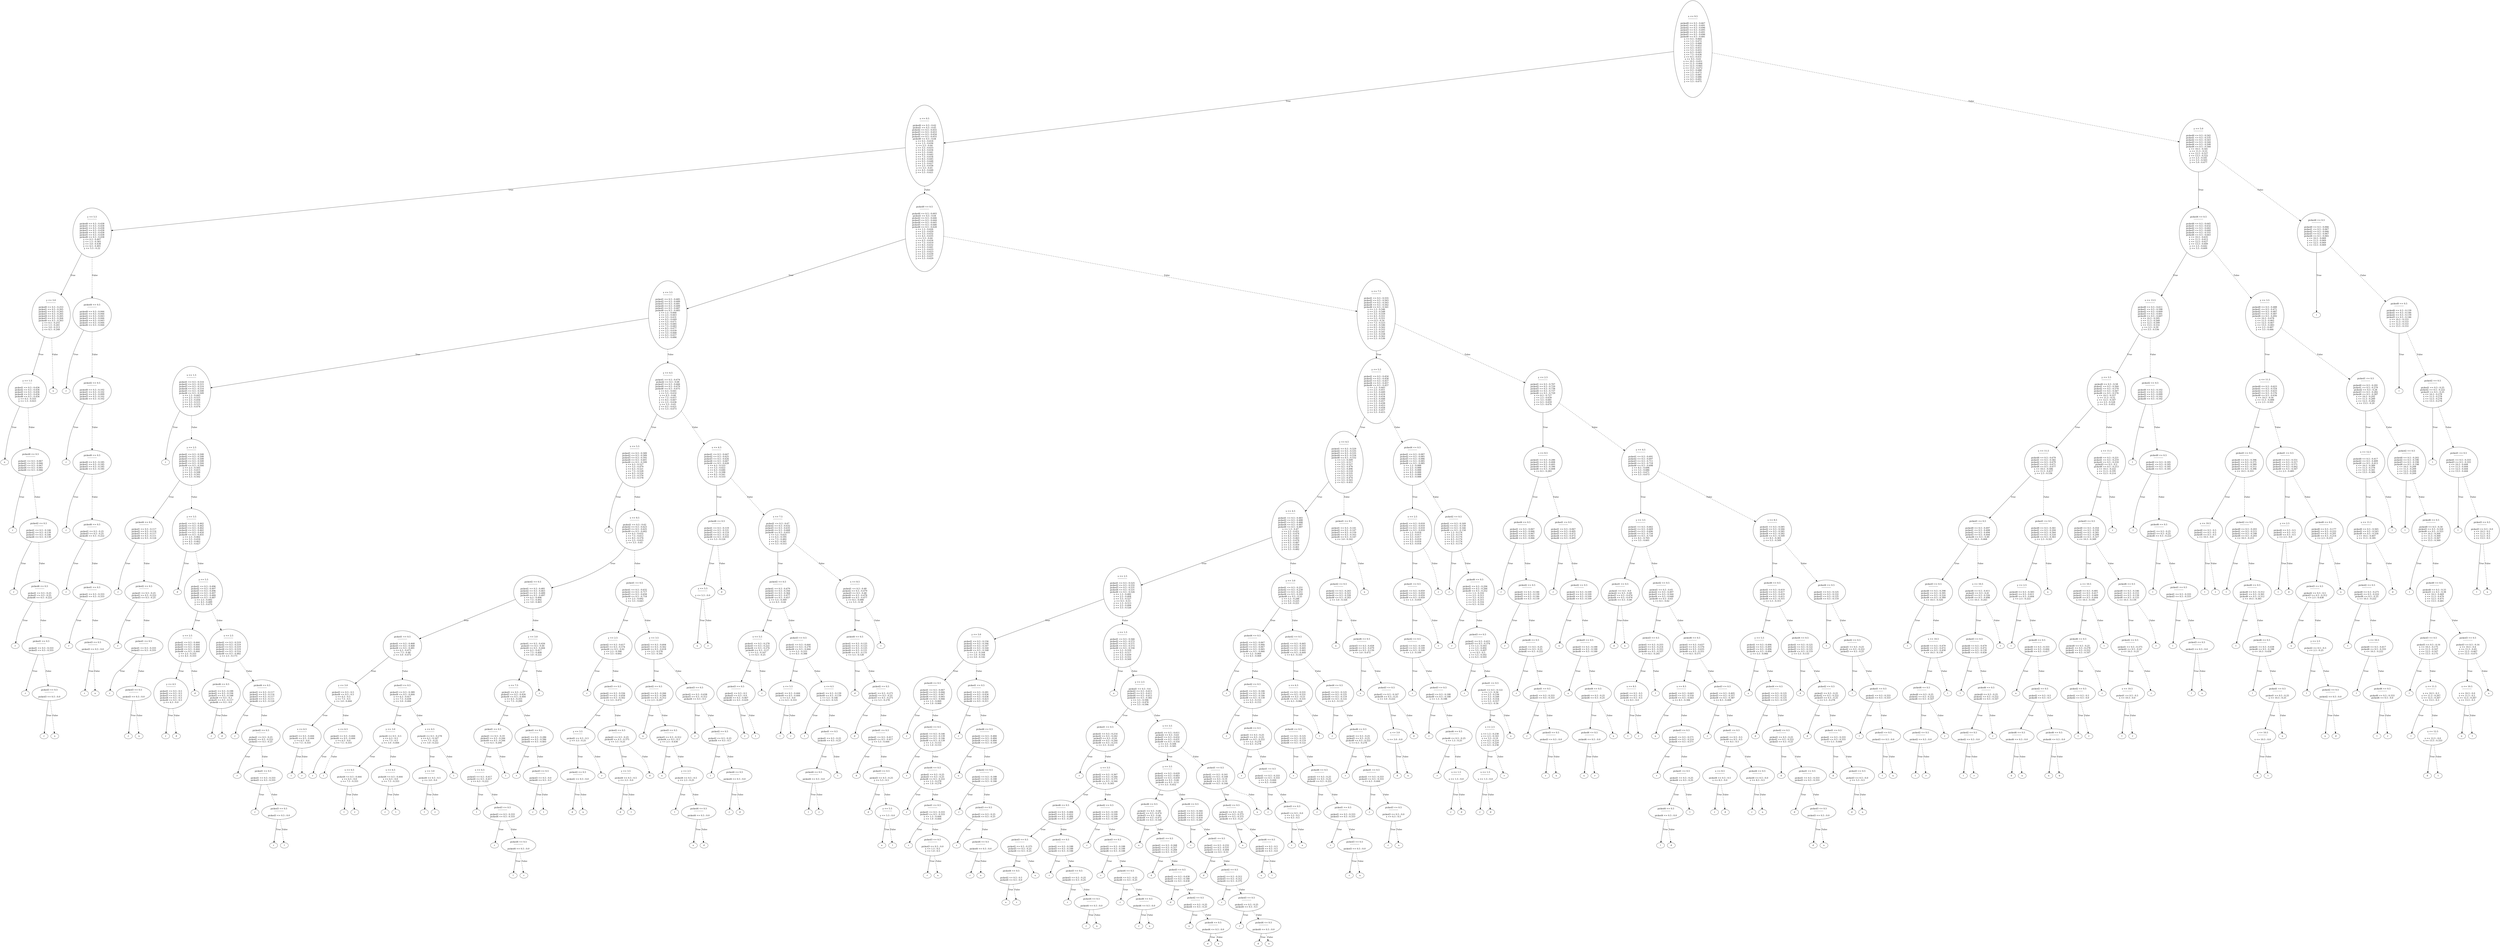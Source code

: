 digraph {
0 [label="x <= 9.5
--------------

picked0 <= 0.5 : 0.667
picked1 <= 0.5 : 0.691
picked2 <= 0.5 : 0.696
picked3 <= 0.5 : 0.695
picked4 <= 0.5 : 0.691
picked5 <= 0.5 : 0.696
picked6 <= 0.5 : 0.681
x <= 0.5 : 0.664
x <= 1.5 : 0.672
x <= 2.5 : 0.666
x <= 3.5 : 0.652
x <= 4.5 : 0.651
x <= 5.5 : 0.655
x <= 6.5 : 0.645
x <= 7.5 : 0.636
x <= 8.5 : 0.631
x <= 9.5 : 0.63
x <= 10.5 : 0.651
x <= 11.5 : 0.664
x <= 12.5 : 0.665
x <= 13.5 : 0.672
y <= 0.5 : 0.688
y <= 1.5 : 0.672
y <= 2.5 : 0.681
y <= 3.5 : 0.686
y <= 4.5 : 0.691
y <= 5.5 : 0.675"];
1 [label="x <= 0.5
--------------

picked0 <= 0.5 : 0.62
picked1 <= 0.5 : 0.65
picked2 <= 0.5 : 0.655
picked3 <= 0.5 : 0.653
picked4 <= 0.5 : 0.654
picked5 <= 0.5 : 0.655
picked6 <= 0.5 : 0.64
x <= 0.5 : 0.618
x <= 1.5 : 0.636
x <= 2.5 : 0.64
x <= 3.5 : 0.633
x <= 4.5 : 0.634
x <= 5.5 : 0.641
x <= 6.5 : 0.642
x <= 7.5 : 0.634
x <= 8.5 : 0.645
y <= 0.5 : 0.648
y <= 1.5 : 0.627
y <= 2.5 : 0.638
y <= 3.5 : 0.65
y <= 4.5 : 0.648
y <= 5.5 : 0.621"];
2 [label="y <= 5.5
--------------

picked0 <= 0.5 : 0.438
picked1 <= 0.5 : 0.438
picked2 <= 0.5 : 0.438
picked3 <= 0.5 : 0.438
picked4 <= 0.5 : 0.438
picked5 <= 0.5 : 0.438
picked6 <= 0.5 : 0.438
y <= 0.5 : 0.407
y <= 1.5 : 0.365
y <= 3.0 : 0.438
y <= 4.5 : 0.401
y <= 5.5 : 0.22"];
3 [label="y <= 3.0
--------------

picked0 <= 0.5 : 0.253
picked1 <= 0.5 : 0.265
picked2 <= 0.5 : 0.265
picked3 <= 0.5 : 0.265
picked4 <= 0.5 : 0.265
picked5 <= 0.5 : 0.264
picked6 <= 0.5 : 0.263
y <= 0.5 : 0.255
y <= 1.5 : 0.241
y <= 3.0 : 0.213
y <= 4.5 : 0.248"];
4 [label="y <= 1.5
--------------

picked1 <= 0.5 : 0.436
picked2 <= 0.5 : 0.436
picked3 <= 0.5 : 0.436
picked4 <= 0.5 : 0.436
picked6 <= 0.5 : 0.436
y <= 0.5 : 0.333
y <= 1.5 : 0.023"];
5 [label="u"];
4 -> 5 [label="True"];
6 [label="picked4 <= 0.5
--------------

picked1 <= 0.5 : 0.067
picked2 <= 0.5 : 0.066
picked3 <= 0.5 : 0.067
picked4 <= 0.5 : 0.065
picked6 <= 0.5 : 0.066"];
7 [label="r"];
6 -> 7 [label="True"];
8 [label="picked2 <= 0.5
--------------

picked1 <= 0.5 : 0.146
picked2 <= 0.5 : 0.139
picked3 <= 0.5 : 0.146
picked6 <= 0.5 : 0.139"];
9 [label="r"];
8 -> 9 [label="True"];
10 [label="picked6 <= 0.5
--------------

picked1 <= 0.5 : 0.25
picked3 <= 0.5 : 0.25
picked6 <= 0.5 : 0.222"];
11 [label="r"];
10 -> 11 [label="True"];
12 [label="picked1 <= 0.5
--------------

picked1 <= 0.5 : 0.333
picked3 <= 0.5 : 0.333"];
13 [label="r"];
12 -> 13 [label="True"];
14 [label="picked3 <= 0.5
--------------

picked3 <= 0.5 : 0.0"];
15 [label="r"];
14 -> 15 [label="True"];
16 [label="u"];
14 -> 16 [style="dashed", label="False"];
12 -> 14 [style="dashed", label="False"];
10 -> 12 [style="dashed", label="False"];
8 -> 10 [style="dashed", label="False"];
6 -> 8 [style="dashed", label="False"];
4 -> 6 [style="dashed", label="False"];
3 -> 4 [label="True"];
17 [label="u"];
3 -> 17 [style="dashed", label="False"];
2 -> 3 [label="True"];
18 [label="picked4 <= 0.5
--------------

picked0 <= 0.5 : 0.044
picked1 <= 0.5 : 0.044
picked2 <= 0.5 : 0.043
picked3 <= 0.5 : 0.044
picked4 <= 0.5 : 0.043
picked5 <= 0.5 : 0.044
picked6 <= 0.5 : 0.044"];
19 [label="r"];
18 -> 19 [label="True"];
20 [label="picked2 <= 0.5
--------------

picked0 <= 0.5 : 0.102
picked1 <= 0.5 : 0.102
picked2 <= 0.5 : 0.099
picked3 <= 0.5 : 0.102
picked6 <= 0.5 : 0.102"];
21 [label="r"];
20 -> 21 [label="True"];
22 [label="picked0 <= 0.5
--------------

picked0 <= 0.5 : 0.185
picked1 <= 0.5 : 0.185
picked3 <= 0.5 : 0.185
picked6 <= 0.5 : 0.185"];
23 [label="r"];
22 -> 23 [label="True"];
24 [label="picked6 <= 0.5
--------------

picked1 <= 0.5 : 0.25
picked3 <= 0.5 : 0.25
picked6 <= 0.5 : 0.222"];
25 [label="r"];
24 -> 25 [label="True"];
26 [label="picked1 <= 0.5
--------------

picked1 <= 0.5 : 0.333
picked3 <= 0.5 : 0.333"];
27 [label="r"];
26 -> 27 [label="True"];
28 [label="picked3 <= 0.5
--------------

picked3 <= 0.5 : 0.0"];
29 [label="r"];
28 -> 29 [label="True"];
30 [label="u"];
28 -> 30 [style="dashed", label="False"];
26 -> 28 [style="dashed", label="False"];
24 -> 26 [style="dashed", label="False"];
22 -> 24 [style="dashed", label="False"];
20 -> 22 [style="dashed", label="False"];
18 -> 20 [style="dashed", label="False"];
2 -> 18 [style="dashed", label="False"];
1 -> 2 [label="True"];
31 [label="picked0 <= 0.5
--------------

picked0 <= 0.5 : 0.603
picked1 <= 0.5 : 0.64
picked2 <= 0.5 : 0.646
picked3 <= 0.5 : 0.644
picked4 <= 0.5 : 0.645
picked5 <= 0.5 : 0.646
picked6 <= 0.5 : 0.628
x <= 1.5 : 0.626
x <= 2.5 : 0.629
x <= 3.5 : 0.632
x <= 4.5 : 0.635
x <= 5.5 : 0.64
x <= 6.5 : 0.634
x <= 7.5 : 0.619
x <= 8.5 : 0.632
y <= 0.5 : 0.641
y <= 1.5 : 0.633
y <= 2.5 : 0.623
y <= 3.5 : 0.639
y <= 4.5 : 0.637
y <= 5.5 : 0.629"];
32 [label="x <= 3.5
--------------

picked1 <= 0.5 : 0.685
picked2 <= 0.5 : 0.689
picked3 <= 0.5 : 0.681
picked4 <= 0.5 : 0.689
picked5 <= 0.5 : 0.687
picked6 <= 0.5 : 0.683
x <= 1.5 : 0.666
x <= 2.5 : 0.663
x <= 3.5 : 0.631
x <= 4.5 : 0.649
x <= 5.5 : 0.671
x <= 6.5 : 0.685
x <= 7.5 : 0.683
x <= 8.5 : 0.677
y <= 2.5 : 0.639
y <= 3.5 : 0.668
y <= 4.5 : 0.657
y <= 5.5 : 0.684"];
33 [label="x <= 1.5
--------------

picked1 <= 0.5 : 0.514
picked2 <= 0.5 : 0.515
picked3 <= 0.5 : 0.514
picked4 <= 0.5 : 0.514
picked5 <= 0.5 : 0.508
picked6 <= 0.5 : 0.509
x <= 1.5 : 0.443
x <= 2.5 : 0.515
y <= 2.5 : 0.456
y <= 3.5 : 0.515
y <= 4.5 : 0.515
y <= 5.5 : 0.474"];
34 [label="r"];
33 -> 34 [label="True"];
35 [label="y <= 2.5
--------------

picked1 <= 0.5 : 0.508
picked2 <= 0.5 : 0.508
picked3 <= 0.5 : 0.508
picked4 <= 0.5 : 0.508
picked5 <= 0.5 : 0.504
picked6 <= 0.5 : 0.504
x <= 2.5 : 0.503
y <= 2.5 : 0.415
y <= 3.5 : 0.508
y <= 4.5 : 0.501
y <= 5.5 : 0.502"];
36 [label="picked4 <= 0.5
--------------

picked1 <= 0.5 : 0.117
picked2 <= 0.5 : 0.114
picked3 <= 0.5 : 0.117
picked4 <= 0.5 : 0.111
picked6 <= 0.5 : 0.124"];
37 [label="r"];
36 -> 37 [label="True"];
38 [label="picked2 <= 0.5
--------------

picked1 <= 0.5 : 0.25
picked2 <= 0.5 : 0.222
picked3 <= 0.5 : 0.25"];
39 [label="r"];
38 -> 39 [label="True"];
40 [label="picked1 <= 0.5
--------------

picked1 <= 0.5 : 0.333
picked3 <= 0.5 : 0.333"];
41 [label="r"];
40 -> 41 [label="True"];
42 [label="picked3 <= 0.5
--------------

picked3 <= 0.5 : 0.0"];
43 [label="r"];
42 -> 43 [label="True"];
44 [label="u"];
42 -> 44 [style="dashed", label="False"];
40 -> 42 [style="dashed", label="False"];
38 -> 40 [style="dashed", label="False"];
36 -> 38 [style="dashed", label="False"];
35 -> 36 [label="True"];
45 [label="y <= 3.5
--------------

picked1 <= 0.5 : 0.462
picked2 <= 0.5 : 0.462
picked3 <= 0.5 : 0.462
picked4 <= 0.5 : 0.462
picked5 <= 0.5 : 0.454
picked6 <= 0.5 : 0.455
x <= 2.5 : 0.462
y <= 3.5 : 0.416
y <= 4.5 : 0.463
y <= 5.5 : 0.427"];
46 [label="d"];
45 -> 46 [label="True"];
47 [label="y <= 5.5
--------------

picked1 <= 0.5 : 0.496
picked2 <= 0.5 : 0.497
picked3 <= 0.5 : 0.496
picked4 <= 0.5 : 0.497
picked5 <= 0.5 : 0.489
picked6 <= 0.5 : 0.487
x <= 2.5 : 0.492
y <= 4.5 : 0.489
y <= 5.5 : 0.479"];
48 [label="x <= 2.5
--------------

picked1 <= 0.5 : 0.444
picked2 <= 0.5 : 0.444
picked3 <= 0.5 : 0.444
picked4 <= 0.5 : 0.444
picked6 <= 0.5 : 0.444
x <= 2.5 : 0.333
y <= 4.5 : 0.333"];
49 [label="y <= 4.5
--------------

picked1 <= 0.5 : 0.5
picked2 <= 0.5 : 0.5
picked3 <= 0.5 : 0.5
picked4 <= 0.5 : 0.5
picked6 <= 0.5 : 0.5
y <= 4.5 : 0.0"];
50 [label="r"];
49 -> 50 [label="True"];
51 [label="d"];
49 -> 51 [style="dashed", label="False"];
48 -> 49 [label="True"];
52 [label="d"];
48 -> 52 [style="dashed", label="False"];
47 -> 48 [label="True"];
53 [label="x <= 2.5
--------------

picked1 <= 0.5 : 0.519
picked2 <= 0.5 : 0.519
picked3 <= 0.5 : 0.519
picked4 <= 0.5 : 0.519
picked5 <= 0.5 : 0.514
picked6 <= 0.5 : 0.482
x <= 2.5 : 0.173"];
54 [label="picked6 <= 0.5
--------------

picked1 <= 0.5 : 0.188
picked2 <= 0.5 : 0.194
picked3 <= 0.5 : 0.188
picked4 <= 0.5 : 0.2
picked5 <= 0.5 : 0.117
picked6 <= 0.5 : 0.0"];
55 [label="r"];
54 -> 55 [label="True"];
56 [label="d"];
54 -> 56 [style="dashed", label="False"];
53 -> 54 [label="True"];
57 [label="picked4 <= 0.5
--------------

picked1 <= 0.5 : 0.117
picked2 <= 0.5 : 0.114
picked3 <= 0.5 : 0.117
picked4 <= 0.5 : 0.111
picked6 <= 0.5 : 0.124"];
58 [label="r"];
57 -> 58 [label="True"];
59 [label="picked2 <= 0.5
--------------

picked1 <= 0.5 : 0.25
picked2 <= 0.5 : 0.222
picked3 <= 0.5 : 0.25"];
60 [label="r"];
59 -> 60 [label="True"];
61 [label="picked1 <= 0.5
--------------

picked1 <= 0.5 : 0.333
picked3 <= 0.5 : 0.333"];
62 [label="r"];
61 -> 62 [label="True"];
63 [label="picked3 <= 0.5
--------------

picked3 <= 0.5 : 0.0"];
64 [label="r"];
63 -> 64 [label="True"];
65 [label="l"];
63 -> 65 [style="dashed", label="False"];
61 -> 63 [style="dashed", label="False"];
59 -> 61 [style="dashed", label="False"];
57 -> 59 [style="dashed", label="False"];
53 -> 57 [style="dashed", label="False"];
47 -> 53 [style="dashed", label="False"];
45 -> 47 [style="dashed", label="False"];
35 -> 45 [style="dashed", label="False"];
33 -> 35 [style="dashed", label="False"];
32 -> 33 [label="True"];
66 [label="y <= 4.5
--------------

picked1 <= 0.5 : 0.674
picked2 <= 0.5 : 0.68
picked3 <= 0.5 : 0.666
picked4 <= 0.5 : 0.679
picked6 <= 0.5 : 0.675
x <= 4.5 : 0.641
x <= 5.5 : 0.632
x <= 6.5 : 0.66
x <= 7.5 : 0.657
x <= 8.5 : 0.667
y <= 2.5 : 0.636
y <= 3.5 : 0.65
y <= 4.5 : 0.621
y <= 5.5 : 0.673"];
67 [label="x <= 5.5
--------------

picked1 <= 0.5 : 0.589
picked2 <= 0.5 : 0.589
picked3 <= 0.5 : 0.592
picked4 <= 0.5 : 0.601
picked6 <= 0.5 : 0.599
x <= 4.5 : 0.527
x <= 5.5 : 0.479
x <= 6.5 : 0.521
x <= 7.5 : 0.528
x <= 8.5 : 0.524
y <= 2.5 : 0.576
y <= 3.5 : 0.578"];
68 [label="l"];
67 -> 68 [label="True"];
69 [label="x <= 8.5
--------------

picked1 <= 0.5 : 0.62
picked2 <= 0.5 : 0.623
picked3 <= 0.5 : 0.625
picked4 <= 0.5 : 0.642
x <= 6.5 : 0.632
x <= 7.5 : 0.612
x <= 8.5 : 0.574
y <= 2.5 : 0.625
y <= 3.5 : 0.61"];
70 [label="picked2 <= 0.5
--------------

picked1 <= 0.5 : 0.481
picked2 <= 0.5 : 0.463
picked3 <= 0.5 : 0.489
picked4 <= 0.5 : 0.497
x <= 6.5 : 0.496
x <= 7.5 : 0.492
y <= 3.0 : 0.463"];
71 [label="picked1 <= 0.5
--------------

picked1 <= 0.5 : 0.468
picked3 <= 0.5 : 0.468
picked4 <= 0.5 : 0.481
x <= 6.5 : 0.473
x <= 7.5 : 0.48
y <= 3.0 : 0.472"];
72 [label="y <= 3.0
--------------

picked3 <= 0.5 : 0.5
picked4 <= 0.5 : 0.5
x <= 6.5 : 0.5
x <= 7.5 : 0.5
y <= 3.0 : 0.444"];
73 [label="x <= 6.5
--------------

picked3 <= 0.5 : 0.444
picked4 <= 0.5 : 0.444
x <= 6.5 : 0.0
x <= 7.5 : 0.333"];
74 [label="l"];
73 -> 74 [label="True"];
75 [label="r"];
73 -> 75 [style="dashed", label="False"];
72 -> 73 [label="True"];
76 [label="x <= 6.5
--------------

picked3 <= 0.5 : 0.444
picked4 <= 0.5 : 0.444
x <= 6.5 : 0.0
x <= 7.5 : 0.333"];
77 [label="r"];
76 -> 77 [label="True"];
78 [label="l"];
76 -> 78 [style="dashed", label="False"];
72 -> 76 [style="dashed", label="False"];
71 -> 72 [label="True"];
79 [label="picked3 <= 0.5
--------------

picked3 <= 0.5 : 0.389
picked4 <= 0.5 : 0.444
x <= 6.5 : 0.417
x <= 7.5 : 0.438
y <= 3.0 : 0.444"];
80 [label="y <= 3.0
--------------

picked4 <= 0.5 : 0.5
x <= 6.5 : 0.5
x <= 7.5 : 0.5
y <= 3.0 : 0.444"];
81 [label="x <= 6.5
--------------

picked4 <= 0.5 : 0.444
x <= 6.5 : 0.0
x <= 7.5 : 0.333"];
82 [label="l"];
81 -> 82 [label="True"];
83 [label="r"];
81 -> 83 [style="dashed", label="False"];
80 -> 81 [label="True"];
84 [label="x <= 6.5
--------------

picked4 <= 0.5 : 0.444
x <= 6.5 : 0.0
x <= 7.5 : 0.333"];
85 [label="r"];
84 -> 85 [label="True"];
86 [label="l"];
84 -> 86 [style="dashed", label="False"];
80 -> 84 [style="dashed", label="False"];
79 -> 80 [label="True"];
87 [label="x <= 6.5
--------------

picked4 <= 0.5 : 0.278
x <= 6.5 : 0.167
x <= 7.5 : 0.25
y <= 3.0 : 0.222"];
88 [label="y <= 3.0
--------------

picked4 <= 0.5 : 0.5
y <= 3.0 : 0.0"];
89 [label="l"];
88 -> 89 [label="True"];
90 [label="r"];
88 -> 90 [style="dashed", label="False"];
87 -> 88 [label="True"];
91 [label="l"];
87 -> 91 [style="dashed", label="False"];
79 -> 87 [style="dashed", label="False"];
71 -> 79 [style="dashed", label="False"];
70 -> 71 [label="True"];
92 [label="y <= 3.0
--------------

picked1 <= 0.5 : 0.426
picked3 <= 0.5 : 0.44
picked4 <= 0.5 : 0.444
x <= 6.5 : 0.417
x <= 7.5 : 0.408
y <= 3.0 : 0.222"];
93 [label="x <= 7.5
--------------

picked1 <= 0.5 : 0.37
picked3 <= 0.5 : 0.426
picked4 <= 0.5 : 0.444
x <= 6.5 : 0.333
x <= 7.5 : 0.299"];
94 [label="picked1 <= 0.5
--------------

picked1 <= 0.5 : 0.19
picked3 <= 0.5 : 0.244
picked4 <= 0.5 : 0.244
x <= 6.5 : 0.204"];
95 [label="x <= 6.5
--------------

picked3 <= 0.5 : 0.417
picked4 <= 0.5 : 0.417
x <= 6.5 : 0.222"];
96 [label="l"];
95 -> 96 [label="True"];
97 [label="picked3 <= 0.5
--------------

picked3 <= 0.5 : 0.333
picked4 <= 0.5 : 0.333"];
98 [label="r"];
97 -> 98 [label="True"];
99 [label="picked4 <= 0.5
--------------

picked4 <= 0.5 : 0.0"];
100 [label="l"];
99 -> 100 [label="True"];
101 [label="r"];
99 -> 101 [style="dashed", label="False"];
97 -> 99 [style="dashed", label="False"];
95 -> 97 [style="dashed", label="False"];
94 -> 95 [label="True"];
102 [label="l"];
94 -> 102 [style="dashed", label="False"];
93 -> 94 [label="True"];
103 [label="picked1 <= 0.5
--------------

picked1 <= 0.5 : 0.286
picked3 <= 0.5 : 0.286
picked4 <= 0.5 : 0.405"];
104 [label="r"];
103 -> 104 [label="True"];
105 [label="picked3 <= 0.5
--------------

picked3 <= 0.5 : 0.0
picked4 <= 0.5 : 0.5"];
106 [label="r"];
105 -> 106 [label="True"];
107 [label="l"];
105 -> 107 [style="dashed", label="False"];
103 -> 105 [style="dashed", label="False"];
93 -> 103 [style="dashed", label="False"];
92 -> 93 [label="True"];
108 [label="r"];
92 -> 108 [style="dashed", label="False"];
70 -> 92 [style="dashed", label="False"];
69 -> 70 [label="True"];
109 [label="picked1 <= 0.5
--------------

picked1 <= 0.5 : 0.632
picked2 <= 0.5 : 0.717
picked3 <= 0.5 : 0.658
picked4 <= 0.5 : 0.718
y <= 2.5 : 0.692
y <= 3.5 : 0.643"];
110 [label="y <= 2.5
--------------

picked2 <= 0.5 : 0.617
picked3 <= 0.5 : 0.574
picked4 <= 0.5 : 0.62
y <= 2.5 : 0.398
y <= 3.5 : 0.602"];
111 [label="r"];
110 -> 111 [label="True"];
112 [label="picked3 <= 0.5
--------------

picked2 <= 0.5 : 0.556
picked3 <= 0.5 : 0.458
picked4 <= 0.5 : 0.562
y <= 3.5 : 0.472"];
113 [label="y <= 3.5
--------------

picked2 <= 0.5 : 0.5
y <= 3.5 : 0.25"];
114 [label="picked2 <= 0.5
--------------

picked2 <= 0.5 : 0.0"];
115 [label="d"];
114 -> 115 [label="True"];
116 [label="u"];
114 -> 116 [style="dashed", label="False"];
113 -> 114 [label="True"];
117 [label="r"];
113 -> 117 [style="dashed", label="False"];
112 -> 113 [label="True"];
118 [label="picked2 <= 0.5
--------------

picked2 <= 0.5 : 0.25
picked4 <= 0.5 : 0.375
y <= 3.5 : 0.25"];
119 [label="y <= 3.5
--------------

picked4 <= 0.5 : 0.5
y <= 3.5 : 0.0"];
120 [label="d"];
119 -> 120 [label="True"];
121 [label="l"];
119 -> 121 [style="dashed", label="False"];
118 -> 119 [label="True"];
122 [label="d"];
118 -> 122 [style="dashed", label="False"];
112 -> 118 [style="dashed", label="False"];
110 -> 112 [style="dashed", label="False"];
109 -> 110 [label="True"];
123 [label="y <= 3.5
--------------

picked2 <= 0.5 : 0.604
picked3 <= 0.5 : 0.562
picked4 <= 0.5 : 0.618
y <= 2.5 : 0.578
y <= 3.5 : 0.391"];
124 [label="picked2 <= 0.5
--------------

picked2 <= 0.5 : 0.266
picked3 <= 0.5 : 0.266
picked4 <= 0.5 : 0.312
y <= 2.5 : 0.297"];
125 [label="u"];
124 -> 125 [label="True"];
126 [label="picked3 <= 0.5
--------------

picked3 <= 0.5 : 0.312
picked4 <= 0.5 : 0.5
y <= 2.5 : 0.438"];
127 [label="u"];
126 -> 127 [label="True"];
128 [label="y <= 2.5
--------------

picked4 <= 0.5 : 0.5
y <= 2.5 : 0.25"];
129 [label="l"];
128 -> 129 [label="True"];
130 [label="picked4 <= 0.5
--------------

picked4 <= 0.5 : 0.0"];
131 [label="u"];
130 -> 131 [label="True"];
132 [label="d"];
130 -> 132 [style="dashed", label="False"];
128 -> 130 [style="dashed", label="False"];
126 -> 128 [style="dashed", label="False"];
124 -> 126 [style="dashed", label="False"];
123 -> 124 [label="True"];
133 [label="picked3 <= 0.5
--------------

picked2 <= 0.5 : 0.438
picked3 <= 0.5 : 0.312
picked4 <= 0.5 : 0.5"];
134 [label="r"];
133 -> 134 [label="True"];
135 [label="picked2 <= 0.5
--------------

picked2 <= 0.5 : 0.25
picked4 <= 0.5 : 0.5"];
136 [label="l"];
135 -> 136 [label="True"];
137 [label="picked4 <= 0.5
--------------

picked4 <= 0.5 : 0.0"];
138 [label="r"];
137 -> 138 [label="True"];
139 [label="d"];
137 -> 139 [style="dashed", label="False"];
135 -> 137 [style="dashed", label="False"];
133 -> 135 [style="dashed", label="False"];
123 -> 133 [style="dashed", label="False"];
109 -> 123 [style="dashed", label="False"];
69 -> 109 [style="dashed", label="False"];
67 -> 69 [style="dashed", label="False"];
66 -> 67 [label="True"];
140 [label="x <= 4.5
--------------

picked1 <= 0.5 : 0.647
picked2 <= 0.5 : 0.625
picked3 <= 0.5 : 0.626
picked4 <= 0.5 : 0.647
picked6 <= 0.5 : 0.628
x <= 4.5 : 0.533
x <= 5.5 : 0.622
x <= 6.5 : 0.646
x <= 7.5 : 0.598
x <= 8.5 : 0.541
y <= 5.5 : 0.533"];
141 [label="picked6 <= 0.5
--------------

picked1 <= 0.5 : 0.119
picked2 <= 0.5 : 0.121
picked3 <= 0.5 : 0.119
picked4 <= 0.5 : 0.122
picked6 <= 0.5 : 0.033
y <= 5.5 : 0.124"];
142 [label="y <= 5.5
--------------

y <= 5.5 : 0.0"];
143 [label="u"];
142 -> 143 [label="True"];
144 [label="r"];
142 -> 144 [style="dashed", label="False"];
141 -> 142 [label="True"];
145 [label="d"];
141 -> 145 [style="dashed", label="False"];
140 -> 141 [label="True"];
146 [label="x <= 7.5
--------------

picked1 <= 0.5 : 0.67
picked2 <= 0.5 : 0.632
picked3 <= 0.5 : 0.635
picked4 <= 0.5 : 0.668
picked6 <= 0.5 : 0.655
x <= 5.5 : 0.625
x <= 6.5 : 0.595
x <= 7.5 : 0.482
x <= 8.5 : 0.561
y <= 5.5 : 0.553"];
147 [label="picked2 <= 0.5
--------------

picked1 <= 0.5 : 0.479
picked2 <= 0.5 : 0.356
picked3 <= 0.5 : 0.364
picked4 <= 0.5 : 0.477
picked6 <= 0.5 : 0.457
x <= 5.5 : 0.369
x <= 6.5 : 0.44"];
148 [label="x <= 5.5
--------------

picked1 <= 0.5 : 0.278
picked3 <= 0.5 : 0.222
picked4 <= 0.5 : 0.274
picked6 <= 0.5 : 0.27
x <= 5.5 : 0.167
x <= 6.5 : 0.25"];
149 [label="picked3 <= 0.5
--------------

picked1 <= 0.5 : 0.5
picked3 <= 0.5 : 0.0
picked4 <= 0.5 : 0.467
picked6 <= 0.5 : 0.429"];
150 [label="r"];
149 -> 150 [label="True"];
151 [label="l"];
149 -> 151 [style="dashed", label="False"];
148 -> 149 [label="True"];
152 [label="r"];
148 -> 152 [style="dashed", label="False"];
147 -> 148 [label="True"];
153 [label="picked3 <= 0.5
--------------

picked1 <= 0.5 : 0.444
picked3 <= 0.5 : 0.278
picked4 <= 0.5 : 0.444
x <= 5.5 : 0.333
x <= 6.5 : 0.388"];
154 [label="x <= 5.5
--------------

picked1 <= 0.5 : 0.444
picked4 <= 0.5 : 0.444
x <= 5.5 : 0.0
x <= 6.5 : 0.333"];
155 [label="l"];
154 -> 155 [label="True"];
156 [label="r"];
154 -> 156 [style="dashed", label="False"];
153 -> 154 [label="True"];
157 [label="x <= 6.5
--------------

picked1 <= 0.5 : 0.139
picked4 <= 0.5 : 0.139
x <= 5.5 : 0.146
x <= 6.5 : 0.125"];
158 [label="l"];
157 -> 158 [label="True"];
159 [label="picked1 <= 0.5
--------------

picked1 <= 0.5 : 0.25
picked4 <= 0.5 : 0.25"];
160 [label="picked4 <= 0.5
--------------

picked4 <= 0.5 : 0.0"];
161 [label="l"];
160 -> 161 [label="True"];
162 [label="r"];
160 -> 162 [style="dashed", label="False"];
159 -> 160 [label="True"];
163 [label="l"];
159 -> 163 [style="dashed", label="False"];
157 -> 159 [style="dashed", label="False"];
153 -> 157 [style="dashed", label="False"];
147 -> 153 [style="dashed", label="False"];
146 -> 147 [label="True"];
164 [label="x <= 8.5
--------------

picked1 <= 0.5 : 0.48
picked2 <= 0.5 : 0.479
picked3 <= 0.5 : 0.48
picked4 <= 0.5 : 0.478
picked6 <= 0.5 : 0.477
x <= 8.5 : 0.088
y <= 5.5 : 0.38"];
165 [label="picked4 <= 0.5
--------------

picked1 <= 0.5 : 0.125
picked2 <= 0.5 : 0.123
picked3 <= 0.5 : 0.125
picked4 <= 0.5 : 0.121
picked6 <= 0.5 : 0.131
y <= 5.5 : 0.128"];
166 [label="d"];
165 -> 166 [label="True"];
167 [label="picked2 <= 0.5
--------------

picked1 <= 0.5 : 0.271
picked2 <= 0.5 : 0.25
picked3 <= 0.5 : 0.271
y <= 5.5 : 0.278"];
168 [label="d"];
167 -> 168 [label="True"];
169 [label="picked1 <= 0.5
--------------

picked1 <= 0.5 : 0.417
picked3 <= 0.5 : 0.417
y <= 5.5 : 0.444"];
170 [label="d"];
169 -> 170 [label="True"];
171 [label="picked3 <= 0.5
--------------

picked3 <= 0.5 : 0.25
y <= 5.5 : 0.5"];
172 [label="d"];
171 -> 172 [label="True"];
173 [label="y <= 5.5
--------------

y <= 5.5 : 0.0"];
174 [label="u"];
173 -> 174 [label="True"];
175 [label="l"];
173 -> 175 [style="dashed", label="False"];
171 -> 173 [style="dashed", label="False"];
169 -> 171 [style="dashed", label="False"];
167 -> 169 [style="dashed", label="False"];
165 -> 167 [style="dashed", label="False"];
164 -> 165 [label="True"];
176 [label="l"];
164 -> 176 [style="dashed", label="False"];
146 -> 164 [style="dashed", label="False"];
140 -> 146 [style="dashed", label="False"];
66 -> 140 [style="dashed", label="False"];
32 -> 66 [style="dashed", label="False"];
31 -> 32 [label="True"];
177 [label="x <= 7.5
--------------

picked1 <= 0.5 : 0.555
picked2 <= 0.5 : 0.563
picked3 <= 0.5 : 0.563
picked4 <= 0.5 : 0.562
picked6 <= 0.5 : 0.561
x <= 1.5 : 0.546
x <= 2.5 : 0.548
x <= 3.5 : 0.559
x <= 4.5 : 0.551
x <= 5.5 : 0.551
x <= 6.5 : 0.54
x <= 7.5 : 0.523
x <= 8.5 : 0.546
y <= 0.5 : 0.562
y <= 1.5 : 0.552
y <= 2.5 : 0.541
y <= 3.5 : 0.558
y <= 4.5 : 0.562
y <= 5.5 : 0.536"];
178 [label="y <= 5.5
--------------

picked1 <= 0.5 : 0.454
picked2 <= 0.5 : 0.458
picked3 <= 0.5 : 0.457
picked4 <= 0.5 : 0.457
picked6 <= 0.5 : 0.457
x <= 1.5 : 0.443
x <= 2.5 : 0.451
x <= 3.5 : 0.449
x <= 4.5 : 0.418
x <= 5.5 : 0.434
x <= 6.5 : 0.448
y <= 0.5 : 0.457
y <= 1.5 : 0.438
y <= 2.5 : 0.453
y <= 3.5 : 0.458
y <= 4.5 : 0.457
y <= 5.5 : 0.415"];
179 [label="y <= 4.5
--------------

picked1 <= 0.5 : 0.529
picked2 <= 0.5 : 0.535
picked3 <= 0.5 : 0.535
picked4 <= 0.5 : 0.534
picked6 <= 0.5 : 0.532
x <= 1.5 : 0.509
x <= 2.5 : 0.517
x <= 3.5 : 0.527
x <= 4.5 : 0.478
x <= 5.5 : 0.496
x <= 6.5 : 0.518
y <= 0.5 : 0.535
y <= 1.5 : 0.523
y <= 2.5 : 0.474
y <= 3.5 : 0.503
y <= 4.5 : 0.455"];
180 [label="x <= 4.5
--------------

picked1 <= 0.5 : 0.483
picked2 <= 0.5 : 0.488
picked3 <= 0.5 : 0.488
picked4 <= 0.5 : 0.487
picked6 <= 0.5 : 0.487
x <= 1.5 : 0.47
x <= 2.5 : 0.451
x <= 3.5 : 0.474
x <= 4.5 : 0.451
x <= 5.5 : 0.463
x <= 6.5 : 0.476
y <= 0.5 : 0.487
y <= 1.5 : 0.459
y <= 2.5 : 0.461
y <= 3.5 : 0.482"];
181 [label="x <= 2.5
--------------

picked1 <= 0.5 : 0.525
picked2 <= 0.5 : 0.532
picked3 <= 0.5 : 0.531
picked4 <= 0.5 : 0.531
picked6 <= 0.5 : 0.526
x <= 1.5 : 0.482
x <= 2.5 : 0.404
x <= 3.5 : 0.527
y <= 0.5 : 0.53
y <= 1.5 : 0.513
y <= 2.5 : 0.494
y <= 3.5 : 0.526"];
182 [label="y <= 3.0
--------------

picked1 <= 0.5 : 0.156
picked2 <= 0.5 : 0.166
picked3 <= 0.5 : 0.167
picked4 <= 0.5 : 0.164
picked6 <= 0.5 : 0.168
x <= 1.5 : 0.164
y <= 1.0 : 0.164
y <= 3.0 : 0.142"];
183 [label="picked4 <= 0.5
--------------

picked1 <= 0.5 : 0.067
picked2 <= 0.5 : 0.066
picked3 <= 0.5 : 0.067
picked4 <= 0.5 : 0.065
picked6 <= 0.5 : 0.066
x <= 1.5 : 0.069
y <= 1.0 : 0.069"];
184 [label="r"];
183 -> 184 [label="True"];
185 [label="picked2 <= 0.5
--------------

picked1 <= 0.5 : 0.146
picked2 <= 0.5 : 0.139
picked3 <= 0.5 : 0.146
picked6 <= 0.5 : 0.139
x <= 1.5 : 0.153
y <= 1.0 : 0.153"];
186 [label="r"];
185 -> 186 [label="True"];
187 [label="picked6 <= 0.5
--------------

picked1 <= 0.5 : 0.25
picked3 <= 0.5 : 0.25
picked6 <= 0.5 : 0.222
x <= 1.5 : 0.278
y <= 1.0 : 0.278"];
188 [label="r"];
187 -> 188 [label="True"];
189 [label="picked1 <= 0.5
--------------

picked1 <= 0.5 : 0.333
picked3 <= 0.5 : 0.333
x <= 1.5 : 0.444
y <= 1.0 : 0.444"];
190 [label="r"];
189 -> 190 [label="True"];
191 [label="picked3 <= 0.5
--------------

picked3 <= 0.5 : 0.0
x <= 1.5 : 0.5
y <= 1.0 : 0.5"];
192 [label="r"];
191 -> 192 [label="True"];
193 [label="u"];
191 -> 193 [style="dashed", label="False"];
189 -> 191 [style="dashed", label="False"];
187 -> 189 [style="dashed", label="False"];
185 -> 187 [style="dashed", label="False"];
183 -> 185 [style="dashed", label="False"];
182 -> 183 [label="True"];
194 [label="picked1 <= 0.5
--------------

picked1 <= 0.5 : 0.281
picked2 <= 0.5 : 0.434
picked3 <= 0.5 : 0.436
picked4 <= 0.5 : 0.423
picked6 <= 0.5 : 0.311"];
195 [label="r"];
194 -> 195 [label="True"];
196 [label="picked6 <= 0.5
--------------

picked2 <= 0.5 : 0.484
picked3 <= 0.5 : 0.484
picked4 <= 0.5 : 0.484
picked6 <= 0.5 : 0.109"];
197 [label="u"];
196 -> 197 [label="True"];
198 [label="picked2 <= 0.5
--------------

picked2 <= 0.5 : 0.188
picked3 <= 0.5 : 0.188
picked4 <= 0.5 : 0.188"];
199 [label="r"];
198 -> 199 [label="True"];
200 [label="picked3 <= 0.5
--------------

picked3 <= 0.5 : 0.25
picked4 <= 0.5 : 0.25"];
201 [label="r"];
200 -> 201 [label="True"];
202 [label="picked4 <= 0.5
--------------

picked4 <= 0.5 : 0.0"];
203 [label="r"];
202 -> 203 [label="True"];
204 [label="u"];
202 -> 204 [style="dashed", label="False"];
200 -> 202 [style="dashed", label="False"];
198 -> 200 [style="dashed", label="False"];
196 -> 198 [style="dashed", label="False"];
194 -> 196 [style="dashed", label="False"];
182 -> 194 [style="dashed", label="False"];
181 -> 182 [label="True"];
205 [label="y <= 1.5
--------------

picked1 <= 0.5 : 0.566
picked2 <= 0.5 : 0.572
picked3 <= 0.5 : 0.571
picked4 <= 0.5 : 0.572
picked6 <= 0.5 : 0.556
x <= 3.5 : 0.559
y <= 0.5 : 0.517
y <= 1.5 : 0.439
y <= 2.5 : 0.552
y <= 3.5 : 0.569"];
206 [label="u"];
205 -> 206 [label="True"];
207 [label="y <= 2.5
--------------

picked1 <= 0.5 : 0.6
picked2 <= 0.5 : 0.613
picked3 <= 0.5 : 0.611
picked4 <= 0.5 : 0.613
picked6 <= 0.5 : 0.582
x <= 3.5 : 0.596
y <= 2.5 : 0.478
y <= 3.5 : 0.596"];
208 [label="picked1 <= 0.5
--------------

picked1 <= 0.5 : 0.214
picked2 <= 0.5 : 0.242
picked3 <= 0.5 : 0.24
picked4 <= 0.5 : 0.244
picked6 <= 0.5 : 0.235
x <= 3.5 : 0.222"];
209 [label="r"];
208 -> 209 [label="True"];
210 [label="x <= 3.5
--------------

picked2 <= 0.5 : 0.367
picked3 <= 0.5 : 0.344
picked4 <= 0.5 : 0.375
picked6 <= 0.5 : 0.344
x <= 3.5 : 0.305"];
211 [label="picked6 <= 0.5
--------------

picked2 <= 0.5 : 0.484
picked3 <= 0.5 : 0.422
picked4 <= 0.5 : 0.484
picked6 <= 0.5 : 0.297"];
212 [label="picked3 <= 0.5
--------------

picked2 <= 0.5 : 0.375
picked3 <= 0.5 : 0.25
picked4 <= 0.5 : 0.25"];
213 [label="picked4 <= 0.5
--------------

picked2 <= 0.5 : 0.5
picked4 <= 0.5 : 0.0"];
214 [label="u"];
213 -> 214 [label="True"];
215 [label="r"];
213 -> 215 [style="dashed", label="False"];
212 -> 213 [label="True"];
216 [label="u"];
212 -> 216 [style="dashed", label="False"];
211 -> 212 [label="True"];
217 [label="picked2 <= 0.5
--------------

picked2 <= 0.5 : 0.188
picked3 <= 0.5 : 0.188
picked4 <= 0.5 : 0.188"];
218 [label="r"];
217 -> 218 [label="True"];
219 [label="picked3 <= 0.5
--------------

picked3 <= 0.5 : 0.25
picked4 <= 0.5 : 0.25"];
220 [label="r"];
219 -> 220 [label="True"];
221 [label="picked4 <= 0.5
--------------

picked4 <= 0.5 : 0.0"];
222 [label="r"];
221 -> 222 [label="True"];
223 [label="u"];
221 -> 223 [style="dashed", label="False"];
219 -> 221 [style="dashed", label="False"];
217 -> 219 [style="dashed", label="False"];
211 -> 217 [style="dashed", label="False"];
210 -> 211 [label="True"];
224 [label="picked2 <= 0.5
--------------

picked2 <= 0.5 : 0.109
picked3 <= 0.5 : 0.109
picked4 <= 0.5 : 0.109
picked6 <= 0.5 : 0.109"];
225 [label="r"];
224 -> 225 [label="True"];
226 [label="picked3 <= 0.5
--------------

picked3 <= 0.5 : 0.188
picked4 <= 0.5 : 0.188
picked6 <= 0.5 : 0.188"];
227 [label="r"];
226 -> 227 [label="True"];
228 [label="picked4 <= 0.5
--------------

picked4 <= 0.5 : 0.25
picked6 <= 0.5 : 0.25"];
229 [label="r"];
228 -> 229 [label="True"];
230 [label="picked6 <= 0.5
--------------

picked6 <= 0.5 : 0.0"];
231 [label="r"];
230 -> 231 [label="True"];
232 [label="u"];
230 -> 232 [style="dashed", label="False"];
228 -> 230 [style="dashed", label="False"];
226 -> 228 [style="dashed", label="False"];
224 -> 226 [style="dashed", label="False"];
210 -> 224 [style="dashed", label="False"];
208 -> 210 [style="dashed", label="False"];
207 -> 208 [label="True"];
233 [label="x <= 3.5
--------------

picked1 <= 0.5 : 0.611
picked2 <= 0.5 : 0.63
picked3 <= 0.5 : 0.632
picked4 <= 0.5 : 0.631
picked6 <= 0.5 : 0.554
x <= 3.5 : 0.508
y <= 3.5 : 0.585"];
234 [label="y <= 3.5
--------------

picked1 <= 0.5 : 0.629
picked2 <= 0.5 : 0.663
picked3 <= 0.5 : 0.659
picked4 <= 0.5 : 0.66
picked6 <= 0.5 : 0.51
y <= 3.5 : 0.452"];
235 [label="picked6 <= 0.5
--------------

picked1 <= 0.5 : 0.46
picked2 <= 0.5 : 0.474
picked3 <= 0.5 : 0.46
picked4 <= 0.5 : 0.472
picked6 <= 0.5 : 0.168"];
236 [label="u"];
235 -> 236 [label="True"];
237 [label="picked1 <= 0.5
--------------

picked1 <= 0.5 : 0.268
picked2 <= 0.5 : 0.327
picked3 <= 0.5 : 0.268
picked4 <= 0.5 : 0.315"];
238 [label="d"];
237 -> 238 [label="True"];
239 [label="picked3 <= 0.5
--------------

picked2 <= 0.5 : 0.438
picked3 <= 0.5 : 0.188
picked4 <= 0.5 : 0.438"];
240 [label="d"];
239 -> 240 [label="True"];
241 [label="picked2 <= 0.5
--------------

picked2 <= 0.5 : 0.25
picked4 <= 0.5 : 0.25"];
242 [label="u"];
241 -> 242 [label="True"];
243 [label="picked4 <= 0.5
--------------

picked4 <= 0.5 : 0.0"];
244 [label="d"];
243 -> 244 [label="True"];
245 [label="u"];
243 -> 245 [style="dashed", label="False"];
241 -> 243 [style="dashed", label="False"];
239 -> 241 [style="dashed", label="False"];
237 -> 239 [style="dashed", label="False"];
235 -> 237 [style="dashed", label="False"];
234 -> 235 [label="True"];
246 [label="picked6 <= 0.5
--------------

picked1 <= 0.5 : 0.344
picked2 <= 0.5 : 0.418
picked3 <= 0.5 : 0.409
picked4 <= 0.5 : 0.418
picked6 <= 0.5 : 0.281"];
247 [label="r"];
246 -> 247 [label="True"];
248 [label="picked1 <= 0.5
--------------

picked1 <= 0.5 : 0.232
picked2 <= 0.5 : 0.531
picked3 <= 0.5 : 0.494
picked4 <= 0.5 : 0.53"];
249 [label="d"];
248 -> 249 [label="True"];
250 [label="picked2 <= 0.5
--------------

picked2 <= 0.5 : 0.312
picked3 <= 0.5 : 0.312
picked4 <= 0.5 : 0.375"];
251 [label="r"];
250 -> 251 [label="True"];
252 [label="picked3 <= 0.5
--------------

picked3 <= 0.5 : 0.25
picked4 <= 0.5 : 0.5"];
253 [label="r"];
252 -> 253 [label="True"];
254 [label="picked4 <= 0.5
--------------

picked4 <= 0.5 : 0.0"];
255 [label="d"];
254 -> 255 [label="True"];
256 [label="u"];
254 -> 256 [style="dashed", label="False"];
252 -> 254 [style="dashed", label="False"];
250 -> 252 [style="dashed", label="False"];
248 -> 250 [style="dashed", label="False"];
246 -> 248 [style="dashed", label="False"];
234 -> 246 [style="dashed", label="False"];
233 -> 234 [label="True"];
257 [label="picked1 <= 0.5
--------------

picked1 <= 0.5 : 0.161
picked2 <= 0.5 : 0.168
picked3 <= 0.5 : 0.19
picked4 <= 0.5 : 0.19
picked6 <= 0.5 : 0.168"];
258 [label="picked2 <= 0.5
--------------

picked2 <= 0.5 : 0.25
picked3 <= 0.5 : 0.375
picked4 <= 0.5 : 0.375
picked6 <= 0.5 : 0.25"];
259 [label="u"];
258 -> 259 [label="True"];
260 [label="picked6 <= 0.5
--------------

picked3 <= 0.5 : 0.5
picked4 <= 0.5 : 0.5
picked6 <= 0.5 : 0.0"];
261 [label="u"];
260 -> 261 [label="True"];
262 [label="l"];
260 -> 262 [style="dashed", label="False"];
258 -> 260 [style="dashed", label="False"];
257 -> 258 [label="True"];
263 [label="u"];
257 -> 263 [style="dashed", label="False"];
233 -> 257 [style="dashed", label="False"];
207 -> 233 [style="dashed", label="False"];
205 -> 207 [style="dashed", label="False"];
181 -> 205 [style="dashed", label="False"];
180 -> 181 [label="True"];
264 [label="y <= 3.0
--------------

picked1 <= 0.5 : 0.251
picked2 <= 0.5 : 0.238
picked3 <= 0.5 : 0.251
picked4 <= 0.5 : 0.249
picked6 <= 0.5 : 0.25
x <= 5.5 : 0.248
x <= 6.5 : 0.225
y <= 3.0 : 0.221"];
265 [label="picked4 <= 0.5
--------------

picked1 <= 0.5 : 0.067
picked2 <= 0.5 : 0.066
picked3 <= 0.5 : 0.067
picked4 <= 0.5 : 0.065
picked6 <= 0.5 : 0.066
x <= 5.5 : 0.069
x <= 6.5 : 0.069"];
266 [label="r"];
265 -> 266 [label="True"];
267 [label="picked2 <= 0.5
--------------

picked1 <= 0.5 : 0.146
picked2 <= 0.5 : 0.139
picked3 <= 0.5 : 0.146
picked6 <= 0.5 : 0.139
x <= 5.5 : 0.153
x <= 6.5 : 0.153"];
268 [label="r"];
267 -> 268 [label="True"];
269 [label="picked6 <= 0.5
--------------

picked1 <= 0.5 : 0.25
picked3 <= 0.5 : 0.25
picked6 <= 0.5 : 0.222
x <= 5.5 : 0.278
x <= 6.5 : 0.278"];
270 [label="r"];
269 -> 270 [label="True"];
271 [label="picked1 <= 0.5
--------------

picked1 <= 0.5 : 0.333
picked3 <= 0.5 : 0.333
x <= 5.5 : 0.444
x <= 6.5 : 0.444"];
272 [label="r"];
271 -> 272 [label="True"];
273 [label="picked3 <= 0.5
--------------

picked3 <= 0.5 : 0.0
x <= 5.5 : 0.5
x <= 6.5 : 0.5"];
274 [label="r"];
273 -> 274 [label="True"];
275 [label="u"];
273 -> 275 [style="dashed", label="False"];
271 -> 273 [style="dashed", label="False"];
269 -> 271 [style="dashed", label="False"];
267 -> 269 [style="dashed", label="False"];
265 -> 267 [style="dashed", label="False"];
264 -> 265 [label="True"];
276 [label="picked2 <= 0.5
--------------

picked1 <= 0.5 : 0.445
picked2 <= 0.5 : 0.333
picked3 <= 0.5 : 0.445
picked4 <= 0.5 : 0.442
picked6 <= 0.5 : 0.444
x <= 6.5 : 0.333"];
277 [label="x <= 6.5
--------------

picked1 <= 0.5 : 0.531
picked3 <= 0.5 : 0.531
picked4 <= 0.5 : 0.53
picked6 <= 0.5 : 0.531
x <= 6.5 : 0.066"];
278 [label="picked4 <= 0.5
--------------

picked1 <= 0.5 : 0.125
picked3 <= 0.5 : 0.125
picked4 <= 0.5 : 0.119
picked6 <= 0.5 : 0.122"];
279 [label="r"];
278 -> 279 [label="True"];
280 [label="picked6 <= 0.5
--------------

picked1 <= 0.5 : 0.25
picked3 <= 0.5 : 0.25
picked6 <= 0.5 : 0.222"];
281 [label="r"];
280 -> 281 [label="True"];
282 [label="picked1 <= 0.5
--------------

picked1 <= 0.5 : 0.333
picked3 <= 0.5 : 0.333"];
283 [label="r"];
282 -> 283 [label="True"];
284 [label="picked3 <= 0.5
--------------

picked3 <= 0.5 : 0.0"];
285 [label="r"];
284 -> 285 [label="True"];
286 [label="u"];
284 -> 286 [style="dashed", label="False"];
282 -> 284 [style="dashed", label="False"];
280 -> 282 [style="dashed", label="False"];
278 -> 280 [style="dashed", label="False"];
277 -> 278 [label="True"];
287 [label="l"];
277 -> 287 [style="dashed", label="False"];
276 -> 277 [label="True"];
288 [label="picked4 <= 0.5
--------------

picked1 <= 0.5 : 0.125
picked3 <= 0.5 : 0.125
picked4 <= 0.5 : 0.119
picked6 <= 0.5 : 0.122
x <= 6.5 : 0.133"];
289 [label="r"];
288 -> 289 [label="True"];
290 [label="picked6 <= 0.5
--------------

picked1 <= 0.5 : 0.25
picked3 <= 0.5 : 0.25
picked6 <= 0.5 : 0.222
x <= 6.5 : 0.278"];
291 [label="r"];
290 -> 291 [label="True"];
292 [label="picked1 <= 0.5
--------------

picked1 <= 0.5 : 0.333
picked3 <= 0.5 : 0.333
x <= 6.5 : 0.444"];
293 [label="r"];
292 -> 293 [label="True"];
294 [label="picked3 <= 0.5
--------------

picked3 <= 0.5 : 0.0
x <= 6.5 : 0.5"];
295 [label="r"];
294 -> 295 [label="True"];
296 [label="u"];
294 -> 296 [style="dashed", label="False"];
292 -> 294 [style="dashed", label="False"];
290 -> 292 [style="dashed", label="False"];
288 -> 290 [style="dashed", label="False"];
276 -> 288 [style="dashed", label="False"];
264 -> 276 [style="dashed", label="False"];
180 -> 264 [style="dashed", label="False"];
179 -> 180 [label="True"];
297 [label="picked1 <= 0.5
--------------

picked1 <= 0.5 : 0.141
picked2 <= 0.5 : 0.147
picked3 <= 0.5 : 0.159
picked4 <= 0.5 : 0.163
picked6 <= 0.5 : 0.147
x <= 3.0 : 0.162"];
298 [label="picked2 <= 0.5
--------------

picked2 <= 0.5 : 0.243
picked3 <= 0.5 : 0.323
picked4 <= 0.5 : 0.328
picked6 <= 0.5 : 0.243
x <= 3.0 : 0.326"];
299 [label="u"];
298 -> 299 [label="True"];
300 [label="picked6 <= 0.5
--------------

picked3 <= 0.5 : 0.458
picked4 <= 0.5 : 0.479
picked6 <= 0.5 : 0.139
x <= 3.0 : 0.472"];
301 [label="u"];
300 -> 301 [label="True"];
302 [label="picked3 <= 0.5
--------------

picked3 <= 0.5 : 0.167
picked4 <= 0.5 : 0.25
x <= 3.0 : 0.222"];
303 [label="x <= 3.0
--------------

x <= 3.0 : 0.0"];
304 [label="d"];
303 -> 304 [label="True"];
305 [label="u"];
303 -> 305 [style="dashed", label="False"];
302 -> 303 [label="True"];
306 [label="d"];
302 -> 306 [style="dashed", label="False"];
300 -> 302 [style="dashed", label="False"];
298 -> 300 [style="dashed", label="False"];
297 -> 298 [label="True"];
307 [label="u"];
297 -> 307 [style="dashed", label="False"];
179 -> 297 [style="dashed", label="False"];
178 -> 179 [label="True"];
308 [label="picked4 <= 0.5
--------------

picked1 <= 0.5 : 0.087
picked2 <= 0.5 : 0.085
picked3 <= 0.5 : 0.086
picked4 <= 0.5 : 0.085
picked6 <= 0.5 : 0.085
x <= 1.5 : 0.088
x <= 2.5 : 0.088
x <= 3.5 : 0.088
x <= 4.5 : 0.088
x <= 5.5 : 0.088
x <= 6.5 : 0.088"];
309 [label="x <= 2.5
--------------

picked1 <= 0.5 : 0.018
picked2 <= 0.5 : 0.018
picked3 <= 0.5 : 0.018
picked6 <= 0.5 : 0.018
x <= 1.5 : 0.018
x <= 2.5 : 0.017
x <= 3.5 : 0.017
x <= 4.5 : 0.018
x <= 5.5 : 0.018
x <= 6.5 : 0.018"];
310 [label="picked1 <= 0.5
--------------

picked1 <= 0.5 : 0.059
picked2 <= 0.5 : 0.059
picked3 <= 0.5 : 0.059
picked6 <= 0.5 : 0.059
x <= 1.5 : 0.059"];
311 [label="picked2 <= 0.5
--------------

picked2 <= 0.5 : 0.109
picked3 <= 0.5 : 0.109
picked6 <= 0.5 : 0.109
x <= 1.5 : 0.109"];
312 [label="r"];
311 -> 312 [label="True"];
313 [label="picked3 <= 0.5
--------------

picked3 <= 0.5 : 0.188
picked6 <= 0.5 : 0.188
x <= 1.5 : 0.188"];
314 [label="r"];
313 -> 314 [label="True"];
315 [label="picked6 <= 0.5
--------------

picked6 <= 0.5 : 0.25
x <= 1.5 : 0.25"];
316 [label="r"];
315 -> 316 [label="True"];
317 [label="x <= 1.5
--------------

x <= 1.5 : 0.0"];
318 [label="r"];
317 -> 318 [label="True"];
319 [label="d"];
317 -> 319 [style="dashed", label="False"];
315 -> 317 [style="dashed", label="False"];
313 -> 315 [style="dashed", label="False"];
311 -> 313 [style="dashed", label="False"];
310 -> 311 [label="True"];
320 [label="r"];
310 -> 320 [style="dashed", label="False"];
309 -> 310 [label="True"];
321 [label="r"];
309 -> 321 [style="dashed", label="False"];
308 -> 309 [label="True"];
322 [label="picked2 <= 0.5
--------------

picked1 <= 0.5 : 0.169
picked2 <= 0.5 : 0.158
picked3 <= 0.5 : 0.166
picked6 <= 0.5 : 0.158
x <= 1.5 : 0.174
x <= 2.5 : 0.174
x <= 3.5 : 0.174
x <= 4.5 : 0.174
x <= 5.5 : 0.174
x <= 6.5 : 0.174"];
323 [label="r"];
322 -> 323 [label="True"];
324 [label="picked6 <= 0.5
--------------

picked1 <= 0.5 : 0.294
picked3 <= 0.5 : 0.284
picked6 <= 0.5 : 0.252
x <= 1.5 : 0.316
x <= 2.5 : 0.313
x <= 3.5 : 0.315
x <= 4.5 : 0.315
x <= 5.5 : 0.316
x <= 6.5 : 0.316"];
325 [label="r"];
324 -> 325 [label="True"];
326 [label="picked3 <= 0.5
--------------

picked1 <= 0.5 : 0.415
picked3 <= 0.5 : 0.374
x <= 1.5 : 0.503
x <= 2.5 : 0.492
x <= 3.5 : 0.497
x <= 4.5 : 0.5
x <= 5.5 : 0.502
x <= 6.5 : 0.503"];
327 [label="r"];
326 -> 327 [label="True"];
328 [label="picked1 <= 0.5
--------------

picked1 <= 0.5 : 0.122
x <= 1.5 : 0.56
x <= 2.5 : 0.536
x <= 3.5 : 0.548
x <= 4.5 : 0.554
x <= 5.5 : 0.557
x <= 6.5 : 0.56"];
329 [label="x <= 2.5
--------------

x <= 1.5 : 0.238
x <= 2.5 : 0.143
x <= 3.5 : 0.19
x <= 4.5 : 0.214
x <= 5.5 : 0.229
x <= 6.5 : 0.238"];
330 [label="x <= 1.5
--------------

x <= 1.5 : 0.0"];
331 [label="r"];
330 -> 331 [label="True"];
332 [label="d"];
330 -> 332 [style="dashed", label="False"];
329 -> 330 [label="True"];
333 [label="r"];
329 -> 333 [style="dashed", label="False"];
328 -> 329 [label="True"];
334 [label="u"];
328 -> 334 [style="dashed", label="False"];
326 -> 328 [style="dashed", label="False"];
324 -> 326 [style="dashed", label="False"];
322 -> 324 [style="dashed", label="False"];
308 -> 322 [style="dashed", label="False"];
178 -> 308 [style="dashed", label="False"];
177 -> 178 [label="True"];
335 [label="y <= 2.5
--------------

picked1 <= 0.5 : 0.707
picked2 <= 0.5 : 0.729
picked3 <= 0.5 : 0.738
picked4 <= 0.5 : 0.737
picked6 <= 0.5 : 0.729
x <= 8.5 : 0.727
y <= 2.5 : 0.639
y <= 3.5 : 0.681
y <= 4.5 : 0.659
y <= 5.5 : 0.676"];
336 [label="x <= 8.5
--------------

picked1 <= 0.5 : 0.286
picked2 <= 0.5 : 0.408
picked3 <= 0.5 : 0.405
picked4 <= 0.5 : 0.396
picked6 <= 0.5 : 0.408
x <= 8.5 : 0.283"];
337 [label="picked4 <= 0.5
--------------

picked1 <= 0.5 : 0.067
picked2 <= 0.5 : 0.066
picked3 <= 0.5 : 0.067
picked4 <= 0.5 : 0.065
picked6 <= 0.5 : 0.066"];
338 [label="r"];
337 -> 338 [label="True"];
339 [label="picked2 <= 0.5
--------------

picked1 <= 0.5 : 0.146
picked2 <= 0.5 : 0.139
picked3 <= 0.5 : 0.146
picked6 <= 0.5 : 0.139"];
340 [label="r"];
339 -> 340 [label="True"];
341 [label="picked6 <= 0.5
--------------

picked1 <= 0.5 : 0.25
picked3 <= 0.5 : 0.25
picked6 <= 0.5 : 0.222"];
342 [label="r"];
341 -> 342 [label="True"];
343 [label="picked1 <= 0.5
--------------

picked1 <= 0.5 : 0.333
picked3 <= 0.5 : 0.333"];
344 [label="r"];
343 -> 344 [label="True"];
345 [label="picked3 <= 0.5
--------------

picked3 <= 0.5 : 0.0"];
346 [label="r"];
345 -> 346 [label="True"];
347 [label="u"];
345 -> 347 [style="dashed", label="False"];
343 -> 345 [style="dashed", label="False"];
341 -> 343 [style="dashed", label="False"];
339 -> 341 [style="dashed", label="False"];
337 -> 339 [style="dashed", label="False"];
336 -> 337 [label="True"];
348 [label="picked1 <= 0.5
--------------

picked1 <= 0.5 : 0.067
picked2 <= 0.5 : 0.495
picked3 <= 0.5 : 0.472
picked4 <= 0.5 : 0.472
picked6 <= 0.5 : 0.495"];
349 [label="r"];
348 -> 349 [label="True"];
350 [label="picked2 <= 0.5
--------------

picked2 <= 0.5 : 0.109
picked3 <= 0.5 : 0.109
picked4 <= 0.5 : 0.109
picked6 <= 0.5 : 0.109"];
351 [label="u"];
350 -> 351 [label="True"];
352 [label="picked3 <= 0.5
--------------

picked3 <= 0.5 : 0.188
picked4 <= 0.5 : 0.188
picked6 <= 0.5 : 0.188"];
353 [label="u"];
352 -> 353 [label="True"];
354 [label="picked4 <= 0.5
--------------

picked4 <= 0.5 : 0.25
picked6 <= 0.5 : 0.25"];
355 [label="picked6 <= 0.5
--------------

picked6 <= 0.5 : 0.0"];
356 [label="u"];
355 -> 356 [label="True"];
357 [label="r"];
355 -> 357 [style="dashed", label="False"];
354 -> 355 [label="True"];
358 [label="u"];
354 -> 358 [style="dashed", label="False"];
352 -> 354 [style="dashed", label="False"];
350 -> 352 [style="dashed", label="False"];
348 -> 350 [style="dashed", label="False"];
336 -> 348 [style="dashed", label="False"];
335 -> 336 [label="True"];
359 [label="y <= 4.5
--------------

picked1 <= 0.5 : 0.691
picked2 <= 0.5 : 0.697
picked3 <= 0.5 : 0.711
picked4 <= 0.5 : 0.718
picked6 <= 0.5 : 0.698
x <= 8.5 : 0.696
y <= 3.5 : 0.686
y <= 4.5 : 0.671
y <= 5.5 : 0.673"];
360 [label="y <= 3.5
--------------

picked1 <= 0.5 : 0.662
picked2 <= 0.5 : 0.669
picked3 <= 0.5 : 0.696
picked4 <= 0.5 : 0.734
picked6 <= 0.5 : 0.728
x <= 8.5 : 0.703
y <= 3.5 : 0.601"];
361 [label="picked1 <= 0.5
--------------

picked1 <= 0.5 : 0.0
picked2 <= 0.5 : 0.49
picked3 <= 0.5 : 0.476
picked4 <= 0.5 : 0.476
picked6 <= 0.5 : 0.49"];
362 [label="d"];
361 -> 362 [label="True"];
363 [label="u"];
361 -> 363 [style="dashed", label="False"];
360 -> 361 [label="True"];
364 [label="picked2 <= 0.5
--------------

picked1 <= 0.5 : 0.65
picked2 <= 0.5 : 0.497
picked3 <= 0.5 : 0.564
picked4 <= 0.5 : 0.648
picked6 <= 0.5 : 0.63
x <= 8.5 : 0.62"];
365 [label="picked3 <= 0.5
--------------

picked1 <= 0.5 : 0.333
picked3 <= 0.5 : 0.214
picked4 <= 0.5 : 0.333
picked6 <= 0.5 : 0.337
x <= 8.5 : 0.245"];
366 [label="x <= 8.5
--------------

picked1 <= 0.5 : 0.5
picked4 <= 0.5 : 0.5
picked6 <= 0.5 : 0.5
x <= 8.5 : 0.0"];
367 [label="l"];
366 -> 367 [label="True"];
368 [label="r"];
366 -> 368 [style="dashed", label="False"];
365 -> 366 [label="True"];
369 [label="l"];
365 -> 369 [style="dashed", label="False"];
364 -> 365 [label="True"];
370 [label="picked6 <= 0.5
--------------

picked1 <= 0.5 : 0.637
picked3 <= 0.5 : 0.576
picked4 <= 0.5 : 0.635
picked6 <= 0.5 : 0.551
x <= 8.5 : 0.571"];
371 [label="x <= 8.5
--------------

picked1 <= 0.5 : 0.643
picked3 <= 0.5 : 0.554
picked4 <= 0.5 : 0.643
x <= 8.5 : 0.306"];
372 [label="u"];
371 -> 372 [label="True"];
373 [label="picked3 <= 0.5
--------------

picked1 <= 0.5 : 0.571
picked3 <= 0.5 : 0.214
picked4 <= 0.5 : 0.571"];
374 [label="r"];
373 -> 374 [label="True"];
375 [label="picked1 <= 0.5
--------------

picked1 <= 0.5 : 0.25
picked4 <= 0.5 : 0.25"];
376 [label="picked4 <= 0.5
--------------

picked4 <= 0.5 : 0.0"];
377 [label="l"];
376 -> 377 [label="True"];
378 [label="d"];
376 -> 378 [style="dashed", label="False"];
375 -> 376 [label="True"];
379 [label="l"];
375 -> 379 [style="dashed", label="False"];
373 -> 375 [style="dashed", label="False"];
371 -> 373 [style="dashed", label="False"];
370 -> 371 [label="True"];
380 [label="picked3 <= 0.5
--------------

picked1 <= 0.5 : 0.405
picked3 <= 0.5 : 0.357
picked4 <= 0.5 : 0.387
x <= 8.5 : 0.408"];
381 [label="r"];
380 -> 381 [label="True"];
382 [label="picked1 <= 0.5
--------------

picked1 <= 0.5 : 0.5
picked4 <= 0.5 : 0.5
x <= 8.5 : 0.5"];
383 [label="x <= 8.5
--------------

picked4 <= 0.5 : 0.5
x <= 8.5 : 0.0"];
384 [label="r"];
383 -> 384 [label="True"];
385 [label="d"];
383 -> 385 [style="dashed", label="False"];
382 -> 383 [label="True"];
386 [label="picked4 <= 0.5
--------------

picked4 <= 0.5 : 0.0
x <= 8.5 : 0.5"];
387 [label="r"];
386 -> 387 [label="True"];
388 [label="u"];
386 -> 388 [style="dashed", label="False"];
382 -> 386 [style="dashed", label="False"];
380 -> 382 [style="dashed", label="False"];
370 -> 380 [style="dashed", label="False"];
364 -> 370 [style="dashed", label="False"];
360 -> 364 [style="dashed", label="False"];
359 -> 360 [label="True"];
389 [label="x <= 8.5
--------------

picked1 <= 0.5 : 0.585
picked2 <= 0.5 : 0.584
picked3 <= 0.5 : 0.585
picked4 <= 0.5 : 0.582
picked6 <= 0.5 : 0.509
x <= 8.5 : 0.365
y <= 5.5 : 0.509"];
390 [label="picked6 <= 0.5
--------------

picked1 <= 0.5 : 0.419
picked2 <= 0.5 : 0.417
picked3 <= 0.5 : 0.419
picked4 <= 0.5 : 0.415
picked6 <= 0.5 : 0.315
y <= 5.5 : 0.315"];
391 [label="y <= 5.5
--------------

picked1 <= 0.5 : 0.496
picked2 <= 0.5 : 0.495
picked3 <= 0.5 : 0.496
picked4 <= 0.5 : 0.494
y <= 5.5 : 0.066"];
392 [label="u"];
391 -> 392 [label="True"];
393 [label="picked4 <= 0.5
--------------

picked1 <= 0.5 : 0.125
picked2 <= 0.5 : 0.122
picked3 <= 0.5 : 0.125
picked4 <= 0.5 : 0.119"];
394 [label="d"];
393 -> 394 [label="True"];
395 [label="picked2 <= 0.5
--------------

picked1 <= 0.5 : 0.25
picked2 <= 0.5 : 0.222
picked3 <= 0.5 : 0.25"];
396 [label="d"];
395 -> 396 [label="True"];
397 [label="picked1 <= 0.5
--------------

picked1 <= 0.5 : 0.333
picked3 <= 0.5 : 0.333"];
398 [label="d"];
397 -> 398 [label="True"];
399 [label="picked3 <= 0.5
--------------

picked3 <= 0.5 : 0.0"];
400 [label="d"];
399 -> 400 [label="True"];
401 [label="u"];
399 -> 401 [style="dashed", label="False"];
397 -> 399 [style="dashed", label="False"];
395 -> 397 [style="dashed", label="False"];
393 -> 395 [style="dashed", label="False"];
391 -> 393 [style="dashed", label="False"];
390 -> 391 [label="True"];
402 [label="picked4 <= 0.5
--------------

picked1 <= 0.5 : 0.125
picked2 <= 0.5 : 0.122
picked3 <= 0.5 : 0.125
picked4 <= 0.5 : 0.119
y <= 5.5 : 0.133"];
403 [label="d"];
402 -> 403 [label="True"];
404 [label="picked2 <= 0.5
--------------

picked1 <= 0.5 : 0.25
picked2 <= 0.5 : 0.222
picked3 <= 0.5 : 0.25
y <= 5.5 : 0.278"];
405 [label="d"];
404 -> 405 [label="True"];
406 [label="picked1 <= 0.5
--------------

picked1 <= 0.5 : 0.333
picked3 <= 0.5 : 0.333
y <= 5.5 : 0.444"];
407 [label="d"];
406 -> 407 [label="True"];
408 [label="picked3 <= 0.5
--------------

picked3 <= 0.5 : 0.0
y <= 5.5 : 0.5"];
409 [label="d"];
408 -> 409 [label="True"];
410 [label="u"];
408 -> 410 [style="dashed", label="False"];
406 -> 408 [style="dashed", label="False"];
404 -> 406 [style="dashed", label="False"];
402 -> 404 [style="dashed", label="False"];
390 -> 402 [style="dashed", label="False"];
389 -> 390 [label="True"];
411 [label="picked4 <= 0.5
--------------

picked1 <= 0.5 : 0.125
picked2 <= 0.5 : 0.122
picked3 <= 0.5 : 0.125
picked4 <= 0.5 : 0.119"];
412 [label="l"];
411 -> 412 [label="True"];
413 [label="picked2 <= 0.5
--------------

picked1 <= 0.5 : 0.25
picked2 <= 0.5 : 0.222
picked3 <= 0.5 : 0.25"];
414 [label="l"];
413 -> 414 [label="True"];
415 [label="picked1 <= 0.5
--------------

picked1 <= 0.5 : 0.333
picked3 <= 0.5 : 0.333"];
416 [label="l"];
415 -> 416 [label="True"];
417 [label="picked3 <= 0.5
--------------

picked3 <= 0.5 : 0.0"];
418 [label="l"];
417 -> 418 [label="True"];
419 [label="u"];
417 -> 419 [style="dashed", label="False"];
415 -> 417 [style="dashed", label="False"];
413 -> 415 [style="dashed", label="False"];
411 -> 413 [style="dashed", label="False"];
389 -> 411 [style="dashed", label="False"];
359 -> 389 [style="dashed", label="False"];
335 -> 359 [style="dashed", label="False"];
177 -> 335 [style="dashed", label="False"];
31 -> 177 [style="dashed", label="False"];
1 -> 31 [style="dashed", label="False"];
0 -> 1 [label="True"];
420 [label="y <= 5.0
--------------

picked0 <= 0.5 : 0.542
picked1 <= 0.5 : 0.535
picked2 <= 0.5 : 0.543
picked3 <= 0.5 : 0.544
picked4 <= 0.5 : 0.508
picked6 <= 0.5 : 0.544
x <= 10.5 : 0.541
x <= 11.5 : 0.53
x <= 12.5 : 0.527
x <= 13.5 : 0.522
y <= 2.5 : 0.541
y <= 3.5 : 0.503
y <= 5.0 : 0.477"];
421 [label="picked4 <= 0.5
--------------

picked0 <= 0.5 : 0.645
picked1 <= 0.5 : 0.632
picked2 <= 0.5 : 0.642
picked3 <= 0.5 : 0.644
picked4 <= 0.5 : 0.555
picked6 <= 0.5 : 0.643
x <= 10.5 : 0.635
x <= 11.5 : 0.613
x <= 12.5 : 0.627
x <= 13.5 : 0.609
y <= 2.5 : 0.642
y <= 3.5 : 0.609"];
422 [label="x <= 13.5
--------------

picked0 <= 0.5 : 0.611
picked1 <= 0.5 : 0.598
picked2 <= 0.5 : 0.609
picked3 <= 0.5 : 0.601
picked6 <= 0.5 : 0.607
x <= 10.5 : 0.595
x <= 11.5 : 0.568
x <= 12.5 : 0.599
x <= 13.5 : 0.532
y <= 2.5 : 0.59
y <= 3.5 : 0.536"];
423 [label="y <= 3.5
--------------

picked0 <= 0.5 : 0.58
picked1 <= 0.5 : 0.564
picked2 <= 0.5 : 0.579
picked3 <= 0.5 : 0.567
picked6 <= 0.5 : 0.576
x <= 10.5 : 0.557
x <= 11.5 : 0.52
x <= 12.5 : 0.547
y <= 2.5 : 0.528
y <= 3.5 : 0.452"];
424 [label="x <= 11.5
--------------

picked0 <= 0.5 : 0.679
picked1 <= 0.5 : 0.582
picked2 <= 0.5 : 0.679
picked3 <= 0.5 : 0.671
picked6 <= 0.5 : 0.677
x <= 10.5 : 0.586
x <= 11.5 : 0.437
y <= 2.5 : 0.536"];
425 [label="picked1 <= 0.5
--------------

picked0 <= 0.5 : 0.497
picked1 <= 0.5 : 0.408
picked2 <= 0.5 : 0.494
picked3 <= 0.5 : 0.444
picked6 <= 0.5 : 0.49
x <= 10.5 : 0.468"];
426 [label="picked3 <= 0.5
--------------

picked0 <= 0.5 : 0.398
picked2 <= 0.5 : 0.395
picked3 <= 0.5 : 0.324
picked6 <= 0.5 : 0.389
x <= 10.5 : 0.324"];
427 [label="l"];
426 -> 427 [label="True"];
428 [label="x <= 10.5
--------------

picked0 <= 0.5 : 0.479
picked2 <= 0.5 : 0.472
picked6 <= 0.5 : 0.458
x <= 10.5 : 0.139"];
429 [label="picked6 <= 0.5
--------------

picked0 <= 0.5 : 0.25
picked2 <= 0.5 : 0.222
picked6 <= 0.5 : 0.167"];
430 [label="picked2 <= 0.5
--------------

picked2 <= 0.5 : 0.0"];
431 [label="l"];
430 -> 431 [label="True"];
432 [label="r"];
430 -> 432 [style="dashed", label="False"];
429 -> 430 [label="True"];
433 [label="r"];
429 -> 433 [style="dashed", label="False"];
428 -> 429 [label="True"];
434 [label="l"];
428 -> 434 [style="dashed", label="False"];
426 -> 428 [style="dashed", label="False"];
425 -> 426 [label="True"];
435 [label="x <= 10.5
--------------

picked0 <= 0.5 : 0.411
picked2 <= 0.5 : 0.41
picked3 <= 0.5 : 0.326
picked6 <= 0.5 : 0.406
x <= 10.5 : 0.243"];
436 [label="picked3 <= 0.5
--------------

picked0 <= 0.5 : 0.479
picked2 <= 0.5 : 0.472
picked3 <= 0.5 : 0.139
picked6 <= 0.5 : 0.458"];
437 [label="l"];
436 -> 437 [label="True"];
438 [label="picked6 <= 0.5
--------------

picked0 <= 0.5 : 0.25
picked2 <= 0.5 : 0.222
picked6 <= 0.5 : 0.167"];
439 [label="picked2 <= 0.5
--------------

picked2 <= 0.5 : 0.0"];
440 [label="l"];
439 -> 440 [label="True"];
441 [label="r"];
439 -> 441 [style="dashed", label="False"];
438 -> 439 [label="True"];
442 [label="r"];
438 -> 442 [style="dashed", label="False"];
436 -> 438 [style="dashed", label="False"];
435 -> 436 [label="True"];
443 [label="r"];
435 -> 443 [style="dashed", label="False"];
425 -> 435 [style="dashed", label="False"];
424 -> 425 [label="True"];
444 [label="picked1 <= 0.5
--------------

picked0 <= 0.5 : 0.361
picked1 <= 0.5 : 0.204
picked2 <= 0.5 : 0.364
picked3 <= 0.5 : 0.324
picked6 <= 0.5 : 0.363
y <= 2.5 : 0.321"];
445 [label="y <= 2.5
--------------

picked0 <= 0.5 : 0.583
picked2 <= 0.5 : 0.611
picked6 <= 0.5 : 0.604
y <= 2.5 : 0.222"];
446 [label="l"];
445 -> 446 [label="True"];
447 [label="picked0 <= 0.5
--------------

picked0 <= 0.5 : 0.333
picked2 <= 0.5 : 0.444
picked6 <= 0.5 : 0.417"];
448 [label="u"];
447 -> 448 [label="True"];
449 [label="picked2 <= 0.5
--------------

picked2 <= 0.5 : 0.5
picked6 <= 0.5 : 0.5"];
450 [label="picked6 <= 0.5
--------------

picked6 <= 0.5 : 0.0"];
451 [label="d"];
450 -> 451 [label="True"];
452 [label="u"];
450 -> 452 [style="dashed", label="False"];
449 -> 450 [label="True"];
453 [label="picked6 <= 0.5
--------------

picked6 <= 0.5 : 0.0"];
454 [label="u"];
453 -> 454 [label="True"];
455 [label="d"];
453 -> 455 [style="dashed", label="False"];
449 -> 453 [style="dashed", label="False"];
447 -> 449 [style="dashed", label="False"];
445 -> 447 [style="dashed", label="False"];
444 -> 445 [label="True"];
456 [label="u"];
444 -> 456 [style="dashed", label="False"];
424 -> 444 [style="dashed", label="False"];
423 -> 424 [label="True"];
457 [label="x <= 11.5
--------------

picked0 <= 0.5 : 0.221
picked1 <= 0.5 : 0.219
picked2 <= 0.5 : 0.218
picked3 <= 0.5 : 0.2
picked6 <= 0.5 : 0.213
x <= 10.5 : 0.222
x <= 11.5 : 0.195
x <= 12.5 : 0.214"];
458 [label="picked3 <= 0.5
--------------

picked0 <= 0.5 : 0.354
picked1 <= 0.5 : 0.339
picked2 <= 0.5 : 0.345
picked3 <= 0.5 : 0.299
picked6 <= 0.5 : 0.327
x <= 10.5 : 0.349"];
459 [label="x <= 10.5
--------------

picked0 <= 0.5 : 0.481
picked1 <= 0.5 : 0.417
picked2 <= 0.5 : 0.469
picked6 <= 0.5 : 0.444
x <= 10.5 : 0.185"];
460 [label="picked6 <= 0.5
--------------

picked0 <= 0.5 : 0.25
picked1 <= 0.5 : 0.278
picked2 <= 0.5 : 0.222
picked6 <= 0.5 : 0.167"];
461 [label="picked2 <= 0.5
--------------

picked1 <= 0.5 : 0.5
picked2 <= 0.5 : 0.0"];
462 [label="l"];
461 -> 462 [label="True"];
463 [label="r"];
461 -> 463 [style="dashed", label="False"];
460 -> 461 [label="True"];
464 [label="r"];
460 -> 464 [style="dashed", label="False"];
459 -> 460 [label="True"];
465 [label="l"];
459 -> 465 [style="dashed", label="False"];
458 -> 459 [label="True"];
466 [label="picked6 <= 0.5
--------------

picked0 <= 0.5 : 0.146
picked1 <= 0.5 : 0.153
picked2 <= 0.5 : 0.139
picked6 <= 0.5 : 0.125
x <= 10.5 : 0.139"];
467 [label="picked2 <= 0.5
--------------

picked1 <= 0.5 : 0.375
picked2 <= 0.5 : 0.25
x <= 10.5 : 0.25"];
468 [label="x <= 10.5
--------------

picked1 <= 0.5 : 0.5
x <= 10.5 : 0.0"];
469 [label="l"];
468 -> 469 [label="True"];
470 [label="r"];
468 -> 470 [style="dashed", label="False"];
467 -> 468 [label="True"];
471 [label="r"];
467 -> 471 [style="dashed", label="False"];
466 -> 467 [label="True"];
472 [label="r"];
466 -> 472 [style="dashed", label="False"];
458 -> 466 [style="dashed", label="False"];
457 -> 458 [label="True"];
473 [label="r"];
457 -> 473 [style="dashed", label="False"];
423 -> 457 [style="dashed", label="False"];
422 -> 423 [label="True"];
474 [label="picked2 <= 0.5
--------------

picked0 <= 0.5 : 0.102
picked1 <= 0.5 : 0.102
picked2 <= 0.5 : 0.099
picked3 <= 0.5 : 0.102
picked6 <= 0.5 : 0.102"];
475 [label="l"];
474 -> 475 [label="True"];
476 [label="picked0 <= 0.5
--------------

picked0 <= 0.5 : 0.185
picked1 <= 0.5 : 0.185
picked3 <= 0.5 : 0.185
picked6 <= 0.5 : 0.185"];
477 [label="l"];
476 -> 477 [label="True"];
478 [label="picked6 <= 0.5
--------------

picked1 <= 0.5 : 0.25
picked3 <= 0.5 : 0.25
picked6 <= 0.5 : 0.222"];
479 [label="l"];
478 -> 479 [label="True"];
480 [label="picked1 <= 0.5
--------------

picked1 <= 0.5 : 0.333
picked3 <= 0.5 : 0.333"];
481 [label="l"];
480 -> 481 [label="True"];
482 [label="picked3 <= 0.5
--------------

picked3 <= 0.5 : 0.0"];
483 [label="l"];
482 -> 483 [label="True"];
484 [label="u"];
482 -> 484 [style="dashed", label="False"];
480 -> 482 [style="dashed", label="False"];
478 -> 480 [style="dashed", label="False"];
476 -> 478 [style="dashed", label="False"];
474 -> 476 [style="dashed", label="False"];
422 -> 474 [style="dashed", label="False"];
421 -> 422 [label="True"];
485 [label="y <= 3.5
--------------

picked0 <= 0.5 : 0.488
picked1 <= 0.5 : 0.471
picked2 <= 0.5 : 0.487
picked3 <= 0.5 : 0.487
picked6 <= 0.5 : 0.492
x <= 10.5 : 0.478
x <= 11.5 : 0.465
x <= 12.5 : 0.467
x <= 13.5 : 0.483
y <= 2.5 : 0.487
y <= 3.5 : 0.446"];
486 [label="x <= 11.5
--------------

picked0 <= 0.5 : 0.623
picked1 <= 0.5 : 0.554
picked2 <= 0.5 : 0.633
picked3 <= 0.5 : 0.576
picked6 <= 0.5 : 0.636
x <= 10.5 : 0.56
x <= 11.5 : 0.488
y <= 2.5 : 0.501"];
487 [label="picked3 <= 0.5
--------------

picked0 <= 0.5 : 0.396
picked1 <= 0.5 : 0.375
picked2 <= 0.5 : 0.389
picked3 <= 0.5 : 0.312
picked6 <= 0.5 : 0.396
x <= 10.5 : 0.355"];
488 [label="x <= 10.5
--------------

picked0 <= 0.5 : 0.5
picked2 <= 0.5 : 0.5
picked6 <= 0.5 : 0.5
x <= 10.5 : 0.0"];
489 [label="l"];
488 -> 489 [label="True"];
490 [label="r"];
488 -> 490 [style="dashed", label="False"];
487 -> 488 [label="True"];
491 [label="picked2 <= 0.5
--------------

picked0 <= 0.5 : 0.203
picked1 <= 0.5 : 0.215
picked2 <= 0.5 : 0.188
picked6 <= 0.5 : 0.203
x <= 10.5 : 0.215"];
492 [label="l"];
491 -> 492 [label="True"];
493 [label="picked0 <= 0.5
--------------

picked0 <= 0.5 : 0.312
picked1 <= 0.5 : 0.361
picked6 <= 0.5 : 0.312
x <= 10.5 : 0.361"];
494 [label="l"];
493 -> 494 [label="True"];
495 [label="picked6 <= 0.5
--------------

picked1 <= 0.5 : 0.438
picked6 <= 0.5 : 0.188
x <= 10.5 : 0.438"];
496 [label="l"];
495 -> 496 [label="True"];
497 [label="picked1 <= 0.5
--------------

picked1 <= 0.5 : 0.25
x <= 10.5 : 0.25"];
498 [label="x <= 10.5
--------------

x <= 10.5 : 0.0"];
499 [label="u"];
498 -> 499 [label="True"];
500 [label="l"];
498 -> 500 [style="dashed", label="False"];
497 -> 498 [label="True"];
501 [label="u"];
497 -> 501 [style="dashed", label="False"];
495 -> 497 [style="dashed", label="False"];
493 -> 495 [style="dashed", label="False"];
491 -> 493 [style="dashed", label="False"];
487 -> 491 [style="dashed", label="False"];
486 -> 487 [label="True"];
502 [label="picked1 <= 0.5
--------------

picked0 <= 0.5 : 0.551
picked1 <= 0.5 : 0.317
picked2 <= 0.5 : 0.571
picked3 <= 0.5 : 0.442
picked6 <= 0.5 : 0.567
y <= 2.5 : 0.485"];
503 [label="y <= 2.5
--------------

picked0 <= 0.5 : 0.5
picked2 <= 0.5 : 0.5
picked6 <= 0.5 : 0.5
y <= 2.5 : 0.0"];
504 [label="l"];
503 -> 504 [label="True"];
505 [label="d"];
503 -> 505 [style="dashed", label="False"];
502 -> 503 [label="True"];
506 [label="picked0 <= 0.5
--------------

picked0 <= 0.5 : 0.177
picked2 <= 0.5 : 0.222
picked3 <= 0.5 : 0.201
picked6 <= 0.5 : 0.214
y <= 2.5 : 0.215"];
507 [label="picked3 <= 0.5
--------------

picked2 <= 0.5 : 0.5
picked3 <= 0.5 : 0.312
y <= 2.5 : 0.438"];
508 [label="u"];
507 -> 508 [label="True"];
509 [label="y <= 2.5
--------------

picked2 <= 0.5 : 0.5
y <= 2.5 : 0.25"];
510 [label="l"];
509 -> 510 [label="True"];
511 [label="picked2 <= 0.5
--------------

picked2 <= 0.5 : 0.0"];
512 [label="u"];
511 -> 512 [label="True"];
513 [label="d"];
511 -> 513 [style="dashed", label="False"];
509 -> 511 [style="dashed", label="False"];
507 -> 509 [style="dashed", label="False"];
506 -> 507 [label="True"];
514 [label="u"];
506 -> 514 [style="dashed", label="False"];
502 -> 506 [style="dashed", label="False"];
486 -> 502 [style="dashed", label="False"];
485 -> 486 [label="True"];
515 [label="picked1 <= 0.5
--------------

picked0 <= 0.5 : 0.291
picked1 <= 0.5 : 0.279
picked2 <= 0.5 : 0.28
picked3 <= 0.5 : 0.282
picked6 <= 0.5 : 0.287
x <= 10.5 : 0.292
x <= 11.5 : 0.289
x <= 12.5 : 0.282
x <= 13.5 : 0.29"];
516 [label="x <= 12.5
--------------

picked0 <= 0.5 : 0.417
picked2 <= 0.5 : 0.409
picked6 <= 0.5 : 0.413
x <= 10.5 : 0.389
x <= 11.5 : 0.378
x <= 12.5 : 0.341
x <= 13.5 : 0.389"];
517 [label="x <= 11.5
--------------

picked0 <= 0.5 : 0.565
picked2 <= 0.5 : 0.543
picked6 <= 0.5 : 0.556
x <= 10.5 : 0.407
x <= 11.5 : 0.185"];
518 [label="picked2 <= 0.5
--------------

picked0 <= 0.5 : 0.271
picked2 <= 0.5 : 0.222
picked6 <= 0.5 : 0.25
x <= 10.5 : 0.222"];
519 [label="l"];
518 -> 519 [label="True"];
520 [label="x <= 10.5
--------------

picked0 <= 0.5 : 0.417
picked6 <= 0.5 : 0.333
x <= 10.5 : 0.222"];
521 [label="l"];
520 -> 521 [label="True"];
522 [label="picked6 <= 0.5
--------------

picked0 <= 0.5 : 0.333
picked6 <= 0.5 : 0.0"];
523 [label="l"];
522 -> 523 [label="True"];
524 [label="r"];
522 -> 524 [style="dashed", label="False"];
520 -> 522 [style="dashed", label="False"];
518 -> 520 [style="dashed", label="False"];
517 -> 518 [label="True"];
525 [label="d"];
517 -> 525 [style="dashed", label="False"];
516 -> 517 [label="True"];
526 [label="l"];
516 -> 526 [style="dashed", label="False"];
515 -> 516 [label="True"];
527 [label="picked2 <= 0.5
--------------

picked0 <= 0.5 : 0.202
picked2 <= 0.5 : 0.186
picked3 <= 0.5 : 0.198
picked6 <= 0.5 : 0.198
x <= 10.5 : 0.208
x <= 11.5 : 0.209
x <= 12.5 : 0.208
x <= 13.5 : 0.209"];
528 [label="l"];
527 -> 528 [label="True"];
529 [label="picked6 <= 0.5
--------------

picked0 <= 0.5 : 0.34
picked3 <= 0.5 : 0.324
picked6 <= 0.5 : 0.323
x <= 10.5 : 0.364
x <= 11.5 : 0.369
x <= 12.5 : 0.367
x <= 13.5 : 0.369"];
530 [label="l"];
529 -> 530 [label="True"];
531 [label="picked0 <= 0.5
--------------

picked0 <= 0.5 : 0.33
picked3 <= 0.5 : 0.38
x <= 10.5 : 0.469
x <= 11.5 : 0.479
x <= 12.5 : 0.475
x <= 13.5 : 0.481"];
532 [label="picked3 <= 0.5
--------------

picked3 <= 0.5 : 0.16
x <= 10.5 : 0.175
x <= 11.5 : 0.167
x <= 12.5 : 0.167
x <= 13.5 : 0.175"];
533 [label="l"];
532 -> 533 [label="True"];
534 [label="x <= 11.5
--------------

x <= 10.5 : 0.3
x <= 11.5 : 0.267
x <= 12.5 : 0.267
x <= 13.5 : 0.3"];
535 [label="l"];
534 -> 535 [label="True"];
536 [label="x <= 12.5
--------------

x <= 12.5 : 0.0
x <= 13.5 : 0.333"];
537 [label="d"];
536 -> 537 [label="True"];
538 [label="l"];
536 -> 538 [style="dashed", label="False"];
534 -> 536 [style="dashed", label="False"];
532 -> 534 [style="dashed", label="False"];
531 -> 532 [label="True"];
539 [label="picked3 <= 0.5
--------------

picked3 <= 0.5 : 0.16
x <= 10.5 : 0.4
x <= 11.5 : 0.45
x <= 12.5 : 0.467
x <= 13.5 : 0.475"];
540 [label="x <= 10.5
--------------

x <= 10.5 : 0.0
x <= 11.5 : 0.2
x <= 12.5 : 0.267
x <= 13.5 : 0.3"];
541 [label="u"];
540 -> 541 [label="True"];
542 [label="l"];
540 -> 542 [style="dashed", label="False"];
539 -> 540 [label="True"];
543 [label="u"];
539 -> 543 [style="dashed", label="False"];
531 -> 539 [style="dashed", label="False"];
529 -> 531 [style="dashed", label="False"];
527 -> 529 [style="dashed", label="False"];
515 -> 527 [style="dashed", label="False"];
485 -> 515 [style="dashed", label="False"];
421 -> 485 [style="dashed", label="False"];
420 -> 421 [label="True"];
544 [label="picked4 <= 0.5
--------------

picked0 <= 0.5 : 0.066
picked1 <= 0.5 : 0.067
picked2 <= 0.5 : 0.066
picked3 <= 0.5 : 0.067
picked4 <= 0.5 : 0.065
x <= 10.5 : 0.069
x <= 11.5 : 0.069
x <= 12.5 : 0.069
x <= 13.5 : 0.069"];
545 [label="l"];
544 -> 545 [label="True"];
546 [label="picked0 <= 0.5
--------------

picked0 <= 0.5 : 0.139
picked1 <= 0.5 : 0.146
picked2 <= 0.5 : 0.139
picked3 <= 0.5 : 0.146
x <= 10.5 : 0.153
x <= 11.5 : 0.153
x <= 12.5 : 0.153
x <= 13.5 : 0.153"];
547 [label="l"];
546 -> 547 [label="True"];
548 [label="picked2 <= 0.5
--------------

picked1 <= 0.5 : 0.25
picked2 <= 0.5 : 0.222
picked3 <= 0.5 : 0.25
x <= 10.5 : 0.278
x <= 11.5 : 0.278
x <= 12.5 : 0.278
x <= 13.5 : 0.278"];
549 [label="l"];
548 -> 549 [label="True"];
550 [label="picked1 <= 0.5
--------------

picked1 <= 0.5 : 0.333
picked3 <= 0.5 : 0.333
x <= 10.5 : 0.444
x <= 11.5 : 0.444
x <= 12.5 : 0.444
x <= 13.5 : 0.444"];
551 [label="l"];
550 -> 551 [label="True"];
552 [label="picked3 <= 0.5
--------------

picked3 <= 0.5 : 0.0
x <= 10.5 : 0.5
x <= 11.5 : 0.5
x <= 12.5 : 0.5
x <= 13.5 : 0.5"];
553 [label="l"];
552 -> 553 [label="True"];
554 [label="u"];
552 -> 554 [style="dashed", label="False"];
550 -> 552 [style="dashed", label="False"];
548 -> 550 [style="dashed", label="False"];
546 -> 548 [style="dashed", label="False"];
544 -> 546 [style="dashed", label="False"];
420 -> 544 [style="dashed", label="False"];
0 -> 420 [style="dashed", label="False"];

}